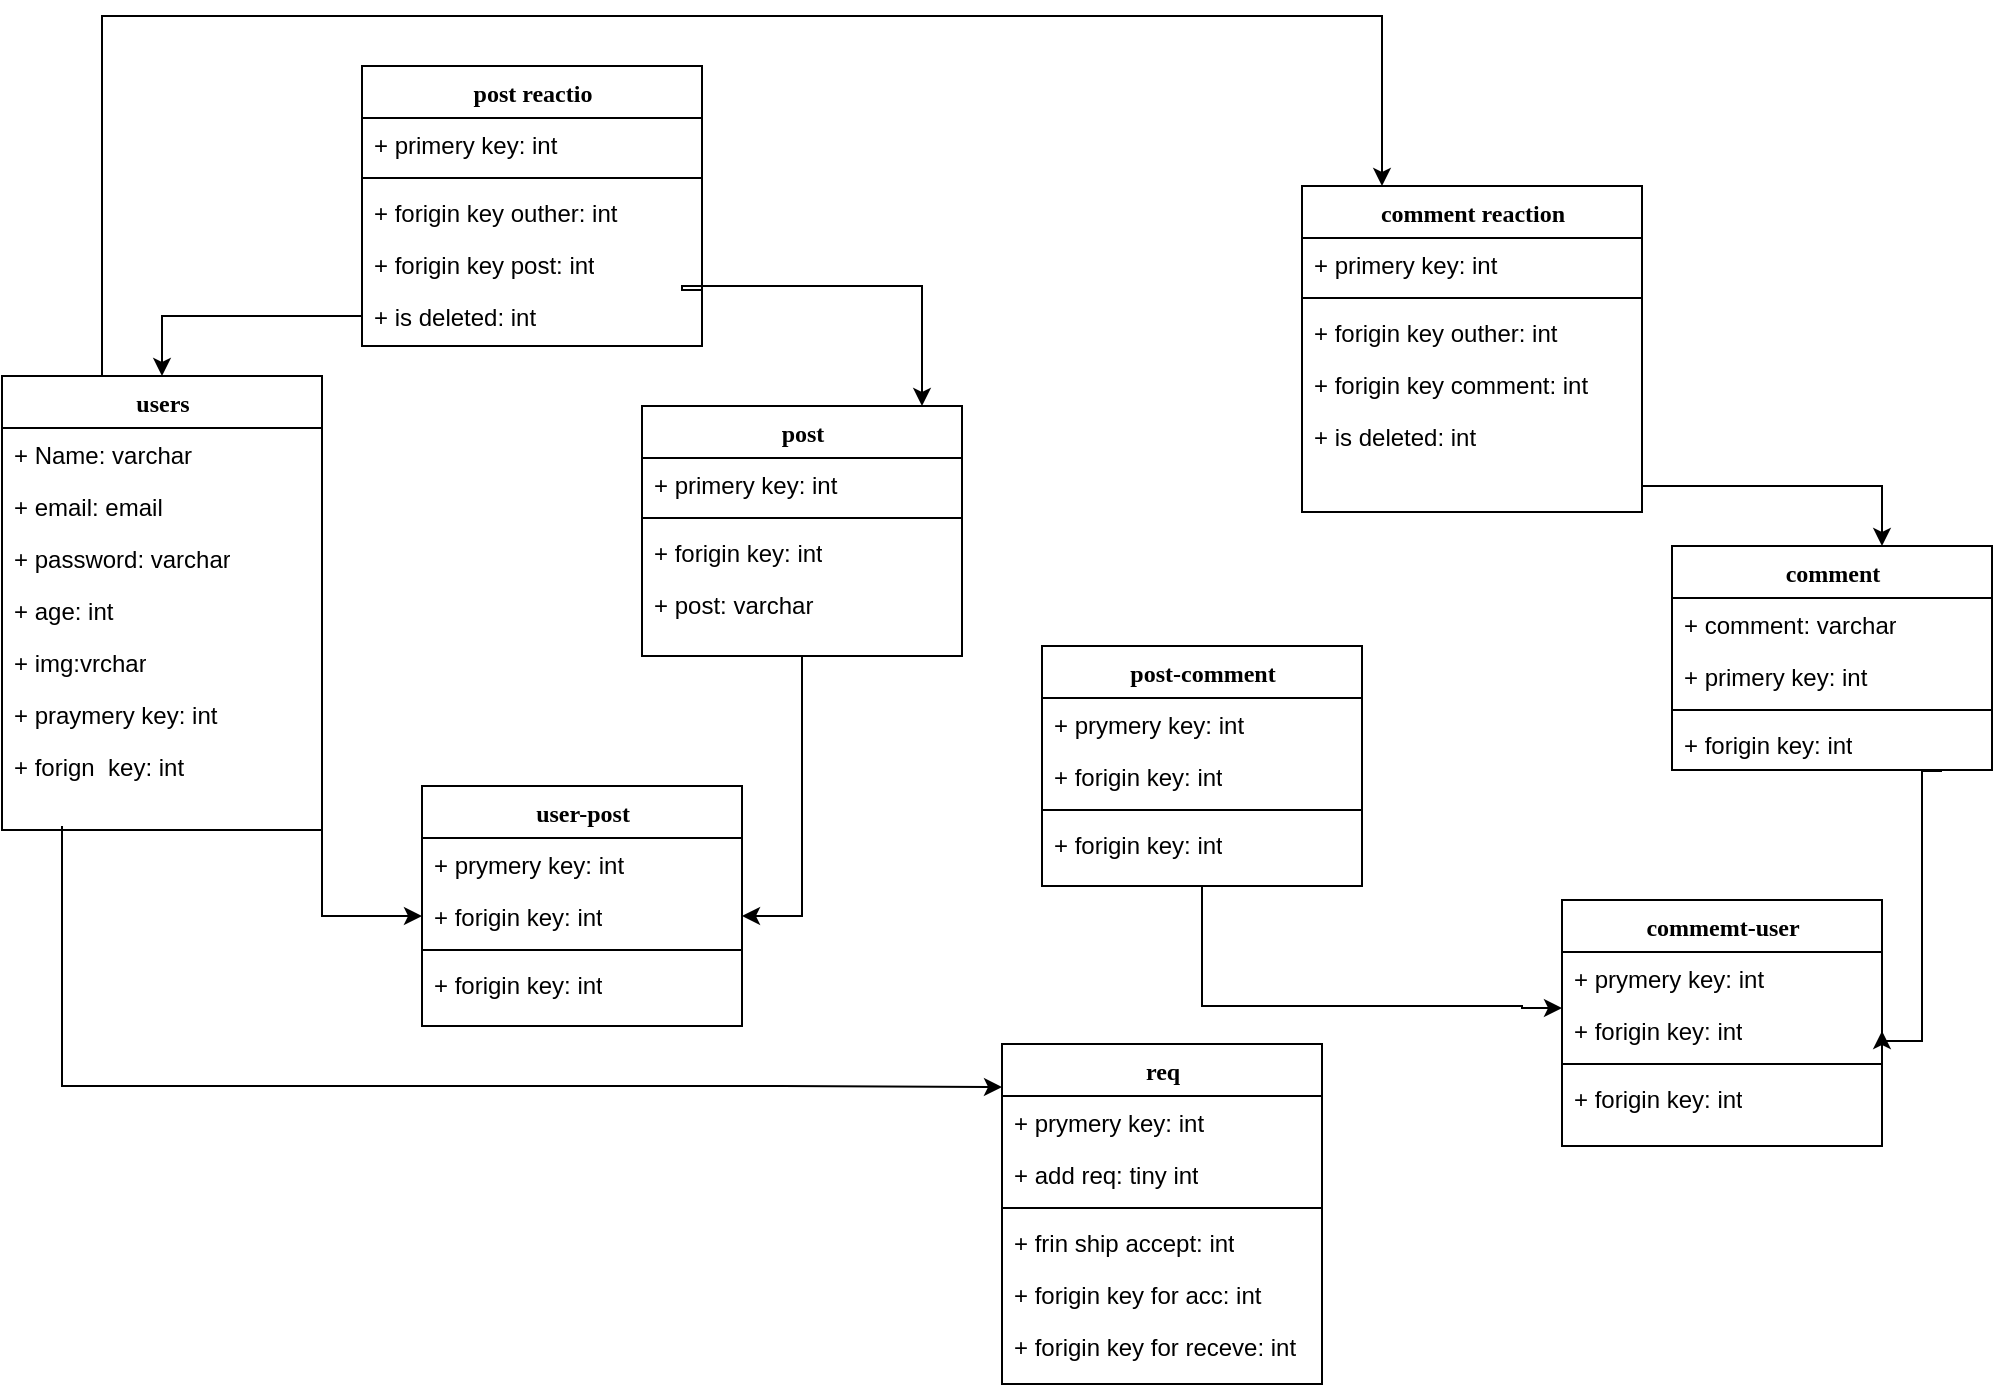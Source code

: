 <mxfile version="20.7.4" type="device"><diagram name="Page-1" id="9f46799a-70d6-7492-0946-bef42562c5a5"><mxGraphModel dx="1120" dy="1302" grid="1" gridSize="10" guides="1" tooltips="1" connect="1" arrows="1" fold="1" page="1" pageScale="1" pageWidth="1100" pageHeight="850" background="none" math="0" shadow="0"><root><mxCell id="0"/><mxCell id="1" parent="0"/><mxCell id="EZUVpIRhZkR7mQCCkRFl-2" style="edgeStyle=orthogonalEdgeStyle;rounded=0;orthogonalLoop=1;jettySize=auto;html=1;exitX=1;exitY=1;exitDx=0;exitDy=0;entryX=0;entryY=0.5;entryDx=0;entryDy=0;" edge="1" parent="1" source="78961159f06e98e8-17" target="EZUVpIRhZkR7mQCCkRFl-7"><mxGeometry relative="1" as="geometry"><mxPoint x="250" y="230" as="targetPoint"/></mxGeometry></mxCell><mxCell id="78961159f06e98e8-17" value="users" style="swimlane;html=1;fontStyle=1;align=center;verticalAlign=top;childLayout=stackLayout;horizontal=1;startSize=26;horizontalStack=0;resizeParent=1;resizeLast=0;collapsible=1;marginBottom=0;swimlaneFillColor=#ffffff;rounded=0;shadow=0;comic=0;labelBackgroundColor=none;strokeWidth=1;fillColor=none;fontFamily=Verdana;fontSize=12" parent="1" vertex="1"><mxGeometry x="10" y="25" width="160" height="227" as="geometry"/></mxCell><mxCell id="78961159f06e98e8-21" value="+ Name: varchar" style="text;html=1;strokeColor=none;fillColor=none;align=left;verticalAlign=top;spacingLeft=4;spacingRight=4;whiteSpace=wrap;overflow=hidden;rotatable=0;points=[[0,0.5],[1,0.5]];portConstraint=eastwest;" parent="78961159f06e98e8-17" vertex="1"><mxGeometry y="26" width="160" height="26" as="geometry"/></mxCell><mxCell id="78961159f06e98e8-23" value="+ email: email" style="text;html=1;strokeColor=none;fillColor=none;align=left;verticalAlign=top;spacingLeft=4;spacingRight=4;whiteSpace=wrap;overflow=hidden;rotatable=0;points=[[0,0.5],[1,0.5]];portConstraint=eastwest;" parent="78961159f06e98e8-17" vertex="1"><mxGeometry y="52" width="160" height="26" as="geometry"/></mxCell><mxCell id="78961159f06e98e8-25" value="+ password: varchar" style="text;html=1;strokeColor=none;fillColor=none;align=left;verticalAlign=top;spacingLeft=4;spacingRight=4;whiteSpace=wrap;overflow=hidden;rotatable=0;points=[[0,0.5],[1,0.5]];portConstraint=eastwest;" parent="78961159f06e98e8-17" vertex="1"><mxGeometry y="78" width="160" height="26" as="geometry"/></mxCell><mxCell id="78961159f06e98e8-26" value="+ age: int" style="text;html=1;strokeColor=none;fillColor=none;align=left;verticalAlign=top;spacingLeft=4;spacingRight=4;whiteSpace=wrap;overflow=hidden;rotatable=0;points=[[0,0.5],[1,0.5]];portConstraint=eastwest;" parent="78961159f06e98e8-17" vertex="1"><mxGeometry y="104" width="160" height="26" as="geometry"/></mxCell><mxCell id="78961159f06e98e8-24" value="+ img:vrchar" style="text;html=1;strokeColor=none;fillColor=none;align=left;verticalAlign=top;spacingLeft=4;spacingRight=4;whiteSpace=wrap;overflow=hidden;rotatable=0;points=[[0,0.5],[1,0.5]];portConstraint=eastwest;" parent="78961159f06e98e8-17" vertex="1"><mxGeometry y="130" width="160" height="26" as="geometry"/></mxCell><mxCell id="EZUVpIRhZkR7mQCCkRFl-4" value="+ praymery key: int" style="text;html=1;strokeColor=none;fillColor=none;align=left;verticalAlign=top;spacingLeft=4;spacingRight=4;whiteSpace=wrap;overflow=hidden;rotatable=0;points=[[0,0.5],[1,0.5]];portConstraint=eastwest;" vertex="1" parent="78961159f06e98e8-17"><mxGeometry y="156" width="160" height="26" as="geometry"/></mxCell><mxCell id="EZUVpIRhZkR7mQCCkRFl-3" value="+ forign&amp;nbsp; key: int" style="text;html=1;strokeColor=none;fillColor=none;align=left;verticalAlign=top;spacingLeft=4;spacingRight=4;whiteSpace=wrap;overflow=hidden;rotatable=0;points=[[0,0.5],[1,0.5]];portConstraint=eastwest;" vertex="1" parent="78961159f06e98e8-17"><mxGeometry y="182" width="160" height="26" as="geometry"/></mxCell><mxCell id="EZUVpIRhZkR7mQCCkRFl-10" style="edgeStyle=orthogonalEdgeStyle;rounded=0;orthogonalLoop=1;jettySize=auto;html=1;exitX=0.5;exitY=1;exitDx=0;exitDy=0;entryX=1;entryY=0.5;entryDx=0;entryDy=0;" edge="1" parent="1" source="78961159f06e98e8-30" target="EZUVpIRhZkR7mQCCkRFl-7"><mxGeometry relative="1" as="geometry"/></mxCell><mxCell id="78961159f06e98e8-30" value="post" style="swimlane;html=1;fontStyle=1;align=center;verticalAlign=top;childLayout=stackLayout;horizontal=1;startSize=26;horizontalStack=0;resizeParent=1;resizeLast=0;collapsible=1;marginBottom=0;swimlaneFillColor=#ffffff;rounded=0;shadow=0;comic=0;labelBackgroundColor=none;strokeWidth=1;fillColor=none;fontFamily=Verdana;fontSize=12" parent="1" vertex="1"><mxGeometry x="330" y="40" width="160" height="125" as="geometry"/></mxCell><mxCell id="78961159f06e98e8-32" value="+ primery key: int&lt;br&gt;" style="text;html=1;strokeColor=none;fillColor=none;align=left;verticalAlign=top;spacingLeft=4;spacingRight=4;whiteSpace=wrap;overflow=hidden;rotatable=0;points=[[0,0.5],[1,0.5]];portConstraint=eastwest;" parent="78961159f06e98e8-30" vertex="1"><mxGeometry y="26" width="160" height="26" as="geometry"/></mxCell><mxCell id="78961159f06e98e8-38" value="" style="line;html=1;strokeWidth=1;fillColor=none;align=left;verticalAlign=middle;spacingTop=-1;spacingLeft=3;spacingRight=3;rotatable=0;labelPosition=right;points=[];portConstraint=eastwest;" parent="78961159f06e98e8-30" vertex="1"><mxGeometry y="52" width="160" height="8" as="geometry"/></mxCell><mxCell id="78961159f06e98e8-42" value="+ forigin key: int" style="text;html=1;strokeColor=none;fillColor=none;align=left;verticalAlign=top;spacingLeft=4;spacingRight=4;whiteSpace=wrap;overflow=hidden;rotatable=0;points=[[0,0.5],[1,0.5]];portConstraint=eastwest;" parent="78961159f06e98e8-30" vertex="1"><mxGeometry y="60" width="160" height="26" as="geometry"/></mxCell><mxCell id="78961159f06e98e8-31" value="+ post: varchar" style="text;html=1;strokeColor=none;fillColor=none;align=left;verticalAlign=top;spacingLeft=4;spacingRight=4;whiteSpace=wrap;overflow=hidden;rotatable=0;points=[[0,0.5],[1,0.5]];portConstraint=eastwest;" parent="78961159f06e98e8-30" vertex="1"><mxGeometry y="86" width="160" height="26" as="geometry"/></mxCell><mxCell id="EZUVpIRhZkR7mQCCkRFl-5" value="user-post" style="swimlane;html=1;fontStyle=1;align=center;verticalAlign=top;childLayout=stackLayout;horizontal=1;startSize=26;horizontalStack=0;resizeParent=1;resizeLast=0;collapsible=1;marginBottom=0;swimlaneFillColor=#ffffff;rounded=0;shadow=0;comic=0;labelBackgroundColor=none;strokeWidth=1;fillColor=none;fontFamily=Verdana;fontSize=12" vertex="1" parent="1"><mxGeometry x="220" y="230" width="160" height="120" as="geometry"/></mxCell><mxCell id="EZUVpIRhZkR7mQCCkRFl-6" value="+ prymery key: int" style="text;html=1;strokeColor=none;fillColor=none;align=left;verticalAlign=top;spacingLeft=4;spacingRight=4;whiteSpace=wrap;overflow=hidden;rotatable=0;points=[[0,0.5],[1,0.5]];portConstraint=eastwest;" vertex="1" parent="EZUVpIRhZkR7mQCCkRFl-5"><mxGeometry y="26" width="160" height="26" as="geometry"/></mxCell><mxCell id="EZUVpIRhZkR7mQCCkRFl-7" value="+ forigin&amp;nbsp;key: int" style="text;html=1;strokeColor=none;fillColor=none;align=left;verticalAlign=top;spacingLeft=4;spacingRight=4;whiteSpace=wrap;overflow=hidden;rotatable=0;points=[[0,0.5],[1,0.5]];portConstraint=eastwest;" vertex="1" parent="EZUVpIRhZkR7mQCCkRFl-5"><mxGeometry y="52" width="160" height="26" as="geometry"/></mxCell><mxCell id="EZUVpIRhZkR7mQCCkRFl-8" value="" style="line;html=1;strokeWidth=1;fillColor=none;align=left;verticalAlign=middle;spacingTop=-1;spacingLeft=3;spacingRight=3;rotatable=0;labelPosition=right;points=[];portConstraint=eastwest;" vertex="1" parent="EZUVpIRhZkR7mQCCkRFl-5"><mxGeometry y="78" width="160" height="8" as="geometry"/></mxCell><mxCell id="EZUVpIRhZkR7mQCCkRFl-9" value="+ forigin key: int" style="text;html=1;strokeColor=none;fillColor=none;align=left;verticalAlign=top;spacingLeft=4;spacingRight=4;whiteSpace=wrap;overflow=hidden;rotatable=0;points=[[0,0.5],[1,0.5]];portConstraint=eastwest;" vertex="1" parent="EZUVpIRhZkR7mQCCkRFl-5"><mxGeometry y="86" width="160" height="26" as="geometry"/></mxCell><mxCell id="EZUVpIRhZkR7mQCCkRFl-11" value="comment" style="swimlane;html=1;fontStyle=1;align=center;verticalAlign=top;childLayout=stackLayout;horizontal=1;startSize=26;horizontalStack=0;resizeParent=1;resizeLast=0;collapsible=1;marginBottom=0;swimlaneFillColor=#ffffff;rounded=0;shadow=0;comic=0;labelBackgroundColor=none;strokeWidth=1;fillColor=none;fontFamily=Verdana;fontSize=12" vertex="1" parent="1"><mxGeometry x="845" y="110" width="160" height="112" as="geometry"/></mxCell><mxCell id="EZUVpIRhZkR7mQCCkRFl-12" value="+ comment: varchar" style="text;html=1;strokeColor=none;fillColor=none;align=left;verticalAlign=top;spacingLeft=4;spacingRight=4;whiteSpace=wrap;overflow=hidden;rotatable=0;points=[[0,0.5],[1,0.5]];portConstraint=eastwest;" vertex="1" parent="EZUVpIRhZkR7mQCCkRFl-11"><mxGeometry y="26" width="160" height="26" as="geometry"/></mxCell><mxCell id="EZUVpIRhZkR7mQCCkRFl-13" value="+ primery key: int&lt;br&gt;" style="text;html=1;strokeColor=none;fillColor=none;align=left;verticalAlign=top;spacingLeft=4;spacingRight=4;whiteSpace=wrap;overflow=hidden;rotatable=0;points=[[0,0.5],[1,0.5]];portConstraint=eastwest;" vertex="1" parent="EZUVpIRhZkR7mQCCkRFl-11"><mxGeometry y="52" width="160" height="26" as="geometry"/></mxCell><mxCell id="EZUVpIRhZkR7mQCCkRFl-14" value="" style="line;html=1;strokeWidth=1;fillColor=none;align=left;verticalAlign=middle;spacingTop=-1;spacingLeft=3;spacingRight=3;rotatable=0;labelPosition=right;points=[];portConstraint=eastwest;" vertex="1" parent="EZUVpIRhZkR7mQCCkRFl-11"><mxGeometry y="78" width="160" height="8" as="geometry"/></mxCell><mxCell id="EZUVpIRhZkR7mQCCkRFl-15" value="+ forigin key: int" style="text;html=1;strokeColor=none;fillColor=none;align=left;verticalAlign=top;spacingLeft=4;spacingRight=4;whiteSpace=wrap;overflow=hidden;rotatable=0;points=[[0,0.5],[1,0.5]];portConstraint=eastwest;" vertex="1" parent="EZUVpIRhZkR7mQCCkRFl-11"><mxGeometry y="86" width="160" height="26" as="geometry"/></mxCell><mxCell id="EZUVpIRhZkR7mQCCkRFl-16" value="post-comment" style="swimlane;html=1;fontStyle=1;align=center;verticalAlign=top;childLayout=stackLayout;horizontal=1;startSize=26;horizontalStack=0;resizeParent=1;resizeLast=0;collapsible=1;marginBottom=0;swimlaneFillColor=#ffffff;rounded=0;shadow=0;comic=0;labelBackgroundColor=none;strokeWidth=1;fillColor=none;fontFamily=Verdana;fontSize=12" vertex="1" parent="1"><mxGeometry x="530" y="160" width="160" height="120" as="geometry"/></mxCell><mxCell id="EZUVpIRhZkR7mQCCkRFl-17" value="+ prymery key: int" style="text;html=1;strokeColor=none;fillColor=none;align=left;verticalAlign=top;spacingLeft=4;spacingRight=4;whiteSpace=wrap;overflow=hidden;rotatable=0;points=[[0,0.5],[1,0.5]];portConstraint=eastwest;" vertex="1" parent="EZUVpIRhZkR7mQCCkRFl-16"><mxGeometry y="26" width="160" height="26" as="geometry"/></mxCell><mxCell id="EZUVpIRhZkR7mQCCkRFl-18" value="+ forigin&amp;nbsp;key: int" style="text;html=1;strokeColor=none;fillColor=none;align=left;verticalAlign=top;spacingLeft=4;spacingRight=4;whiteSpace=wrap;overflow=hidden;rotatable=0;points=[[0,0.5],[1,0.5]];portConstraint=eastwest;" vertex="1" parent="EZUVpIRhZkR7mQCCkRFl-16"><mxGeometry y="52" width="160" height="26" as="geometry"/></mxCell><mxCell id="EZUVpIRhZkR7mQCCkRFl-19" value="" style="line;html=1;strokeWidth=1;fillColor=none;align=left;verticalAlign=middle;spacingTop=-1;spacingLeft=3;spacingRight=3;rotatable=0;labelPosition=right;points=[];portConstraint=eastwest;" vertex="1" parent="EZUVpIRhZkR7mQCCkRFl-16"><mxGeometry y="78" width="160" height="8" as="geometry"/></mxCell><mxCell id="EZUVpIRhZkR7mQCCkRFl-20" value="+ forigin key: int" style="text;html=1;strokeColor=none;fillColor=none;align=left;verticalAlign=top;spacingLeft=4;spacingRight=4;whiteSpace=wrap;overflow=hidden;rotatable=0;points=[[0,0.5],[1,0.5]];portConstraint=eastwest;" vertex="1" parent="EZUVpIRhZkR7mQCCkRFl-16"><mxGeometry y="86" width="160" height="26" as="geometry"/></mxCell><mxCell id="EZUVpIRhZkR7mQCCkRFl-30" value="commemt-user" style="swimlane;html=1;fontStyle=1;align=center;verticalAlign=top;childLayout=stackLayout;horizontal=1;startSize=26;horizontalStack=0;resizeParent=1;resizeLast=0;collapsible=1;marginBottom=0;swimlaneFillColor=#ffffff;rounded=0;shadow=0;comic=0;labelBackgroundColor=none;strokeWidth=1;fillColor=none;fontFamily=Verdana;fontSize=12" vertex="1" parent="1"><mxGeometry x="790" y="287" width="160" height="123" as="geometry"/></mxCell><mxCell id="EZUVpIRhZkR7mQCCkRFl-31" value="+ prymery key: int" style="text;html=1;strokeColor=none;fillColor=none;align=left;verticalAlign=top;spacingLeft=4;spacingRight=4;whiteSpace=wrap;overflow=hidden;rotatable=0;points=[[0,0.5],[1,0.5]];portConstraint=eastwest;" vertex="1" parent="EZUVpIRhZkR7mQCCkRFl-30"><mxGeometry y="26" width="160" height="26" as="geometry"/></mxCell><mxCell id="EZUVpIRhZkR7mQCCkRFl-32" value="+ forigin&amp;nbsp;key: int" style="text;html=1;strokeColor=none;fillColor=none;align=left;verticalAlign=top;spacingLeft=4;spacingRight=4;whiteSpace=wrap;overflow=hidden;rotatable=0;points=[[0,0.5],[1,0.5]];portConstraint=eastwest;" vertex="1" parent="EZUVpIRhZkR7mQCCkRFl-30"><mxGeometry y="52" width="160" height="26" as="geometry"/></mxCell><mxCell id="EZUVpIRhZkR7mQCCkRFl-75" style="edgeStyle=orthogonalEdgeStyle;rounded=0;orthogonalLoop=1;jettySize=auto;html=1;exitX=0.5;exitY=1;exitDx=0;exitDy=0;entryX=1;entryY=0.5;entryDx=0;entryDy=0;" edge="1" parent="EZUVpIRhZkR7mQCCkRFl-30"><mxGeometry x="-1" y="646" relative="1" as="geometry"><mxPoint x="190" y="-64.5" as="sourcePoint"/><mxPoint x="160" y="65.5" as="targetPoint"/><Array as="points"><mxPoint x="180" y="-64.5"/><mxPoint x="180" y="70.5"/><mxPoint x="160" y="70.5"/></Array><mxPoint x="640" y="-561" as="offset"/></mxGeometry></mxCell><mxCell id="EZUVpIRhZkR7mQCCkRFl-33" value="" style="line;html=1;strokeWidth=1;fillColor=none;align=left;verticalAlign=middle;spacingTop=-1;spacingLeft=3;spacingRight=3;rotatable=0;labelPosition=right;points=[];portConstraint=eastwest;" vertex="1" parent="EZUVpIRhZkR7mQCCkRFl-30"><mxGeometry y="78" width="160" height="8" as="geometry"/></mxCell><mxCell id="EZUVpIRhZkR7mQCCkRFl-34" value="+ forigin key: int" style="text;html=1;strokeColor=none;fillColor=none;align=left;verticalAlign=top;spacingLeft=4;spacingRight=4;whiteSpace=wrap;overflow=hidden;rotatable=0;points=[[0,0.5],[1,0.5]];portConstraint=eastwest;" vertex="1" parent="EZUVpIRhZkR7mQCCkRFl-30"><mxGeometry y="86" width="160" height="26" as="geometry"/></mxCell><mxCell id="EZUVpIRhZkR7mQCCkRFl-40" value="req" style="swimlane;html=1;fontStyle=1;align=center;verticalAlign=top;childLayout=stackLayout;horizontal=1;startSize=26;horizontalStack=0;resizeParent=1;resizeLast=0;collapsible=1;marginBottom=0;swimlaneFillColor=#ffffff;rounded=0;shadow=0;comic=0;labelBackgroundColor=none;strokeWidth=1;fillColor=none;fontFamily=Verdana;fontSize=12" vertex="1" parent="1"><mxGeometry x="510" y="359" width="160" height="170" as="geometry"/></mxCell><mxCell id="EZUVpIRhZkR7mQCCkRFl-41" value="+ prymery key: int" style="text;html=1;strokeColor=none;fillColor=none;align=left;verticalAlign=top;spacingLeft=4;spacingRight=4;whiteSpace=wrap;overflow=hidden;rotatable=0;points=[[0,0.5],[1,0.5]];portConstraint=eastwest;" vertex="1" parent="EZUVpIRhZkR7mQCCkRFl-40"><mxGeometry y="26" width="160" height="26" as="geometry"/></mxCell><mxCell id="EZUVpIRhZkR7mQCCkRFl-42" value="+ add req: tiny int" style="text;html=1;strokeColor=none;fillColor=none;align=left;verticalAlign=top;spacingLeft=4;spacingRight=4;whiteSpace=wrap;overflow=hidden;rotatable=0;points=[[0,0.5],[1,0.5]];portConstraint=eastwest;" vertex="1" parent="EZUVpIRhZkR7mQCCkRFl-40"><mxGeometry y="52" width="160" height="26" as="geometry"/></mxCell><mxCell id="EZUVpIRhZkR7mQCCkRFl-43" value="" style="line;html=1;strokeWidth=1;fillColor=none;align=left;verticalAlign=middle;spacingTop=-1;spacingLeft=3;spacingRight=3;rotatable=0;labelPosition=right;points=[];portConstraint=eastwest;" vertex="1" parent="EZUVpIRhZkR7mQCCkRFl-40"><mxGeometry y="78" width="160" height="8" as="geometry"/></mxCell><mxCell id="EZUVpIRhZkR7mQCCkRFl-44" value="+ frin ship accept: int" style="text;html=1;strokeColor=none;fillColor=none;align=left;verticalAlign=top;spacingLeft=4;spacingRight=4;whiteSpace=wrap;overflow=hidden;rotatable=0;points=[[0,0.5],[1,0.5]];portConstraint=eastwest;" vertex="1" parent="EZUVpIRhZkR7mQCCkRFl-40"><mxGeometry y="86" width="160" height="26" as="geometry"/></mxCell><mxCell id="EZUVpIRhZkR7mQCCkRFl-45" value="+ forigin key for acc: int" style="text;html=1;strokeColor=none;fillColor=none;align=left;verticalAlign=top;spacingLeft=4;spacingRight=4;whiteSpace=wrap;overflow=hidden;rotatable=0;points=[[0,0.5],[1,0.5]];portConstraint=eastwest;" vertex="1" parent="EZUVpIRhZkR7mQCCkRFl-40"><mxGeometry y="112" width="160" height="26" as="geometry"/></mxCell><mxCell id="EZUVpIRhZkR7mQCCkRFl-46" value="+ forigin key for receve: int" style="text;html=1;strokeColor=none;fillColor=none;align=left;verticalAlign=top;spacingLeft=4;spacingRight=4;whiteSpace=wrap;overflow=hidden;rotatable=0;points=[[0,0.5],[1,0.5]];portConstraint=eastwest;" vertex="1" parent="EZUVpIRhZkR7mQCCkRFl-40"><mxGeometry y="138" width="160" height="26" as="geometry"/></mxCell><mxCell id="EZUVpIRhZkR7mQCCkRFl-48" style="edgeStyle=orthogonalEdgeStyle;rounded=0;orthogonalLoop=1;jettySize=auto;html=1;" edge="1" parent="1"><mxGeometry relative="1" as="geometry"><mxPoint x="510" y="380.5" as="targetPoint"/><mxPoint x="40" y="250" as="sourcePoint"/><Array as="points"><mxPoint x="40" y="380"/><mxPoint x="400" y="380"/></Array></mxGeometry></mxCell><mxCell id="EZUVpIRhZkR7mQCCkRFl-56" value="post reactio" style="swimlane;html=1;fontStyle=1;align=center;verticalAlign=top;childLayout=stackLayout;horizontal=1;startSize=26;horizontalStack=0;resizeParent=1;resizeLast=0;collapsible=1;marginBottom=0;swimlaneFillColor=#ffffff;rounded=0;shadow=0;comic=0;labelBackgroundColor=none;strokeWidth=1;fillColor=none;fontFamily=Verdana;fontSize=12" vertex="1" parent="1"><mxGeometry x="190" y="-130" width="170" height="140" as="geometry"/></mxCell><mxCell id="EZUVpIRhZkR7mQCCkRFl-57" value="+ primery key: int&lt;br&gt;" style="text;html=1;strokeColor=none;fillColor=none;align=left;verticalAlign=top;spacingLeft=4;spacingRight=4;whiteSpace=wrap;overflow=hidden;rotatable=0;points=[[0,0.5],[1,0.5]];portConstraint=eastwest;" vertex="1" parent="EZUVpIRhZkR7mQCCkRFl-56"><mxGeometry y="26" width="170" height="26" as="geometry"/></mxCell><mxCell id="EZUVpIRhZkR7mQCCkRFl-58" value="" style="line;html=1;strokeWidth=1;fillColor=none;align=left;verticalAlign=middle;spacingTop=-1;spacingLeft=3;spacingRight=3;rotatable=0;labelPosition=right;points=[];portConstraint=eastwest;" vertex="1" parent="EZUVpIRhZkR7mQCCkRFl-56"><mxGeometry y="52" width="170" height="8" as="geometry"/></mxCell><mxCell id="EZUVpIRhZkR7mQCCkRFl-59" value="+ forigin key outher: int" style="text;html=1;strokeColor=none;fillColor=none;align=left;verticalAlign=top;spacingLeft=4;spacingRight=4;whiteSpace=wrap;overflow=hidden;rotatable=0;points=[[0,0.5],[1,0.5]];portConstraint=eastwest;" vertex="1" parent="EZUVpIRhZkR7mQCCkRFl-56"><mxGeometry y="60" width="170" height="26" as="geometry"/></mxCell><mxCell id="EZUVpIRhZkR7mQCCkRFl-61" value="+ forigin key post: int" style="text;html=1;strokeColor=none;fillColor=none;align=left;verticalAlign=top;spacingLeft=4;spacingRight=4;whiteSpace=wrap;overflow=hidden;rotatable=0;points=[[0,0.5],[1,0.5]];portConstraint=eastwest;" vertex="1" parent="EZUVpIRhZkR7mQCCkRFl-56"><mxGeometry y="86" width="170" height="26" as="geometry"/></mxCell><mxCell id="EZUVpIRhZkR7mQCCkRFl-62" value="+ is deleted: int" style="text;html=1;strokeColor=none;fillColor=none;align=left;verticalAlign=top;spacingLeft=4;spacingRight=4;whiteSpace=wrap;overflow=hidden;rotatable=0;points=[[0,0.5],[1,0.5]];portConstraint=eastwest;" vertex="1" parent="EZUVpIRhZkR7mQCCkRFl-56"><mxGeometry y="112" width="170" height="26" as="geometry"/></mxCell><mxCell id="EZUVpIRhZkR7mQCCkRFl-63" value="comment reaction" style="swimlane;html=1;fontStyle=1;align=center;verticalAlign=top;childLayout=stackLayout;horizontal=1;startSize=26;horizontalStack=0;resizeParent=1;resizeLast=0;collapsible=1;marginBottom=0;swimlaneFillColor=#ffffff;rounded=0;shadow=0;comic=0;labelBackgroundColor=none;strokeWidth=1;fillColor=none;fontFamily=Verdana;fontSize=12" vertex="1" parent="1"><mxGeometry x="660" y="-70" width="170" height="163" as="geometry"/></mxCell><mxCell id="EZUVpIRhZkR7mQCCkRFl-64" value="+ primery key: int&lt;br&gt;" style="text;html=1;strokeColor=none;fillColor=none;align=left;verticalAlign=top;spacingLeft=4;spacingRight=4;whiteSpace=wrap;overflow=hidden;rotatable=0;points=[[0,0.5],[1,0.5]];portConstraint=eastwest;" vertex="1" parent="EZUVpIRhZkR7mQCCkRFl-63"><mxGeometry y="26" width="170" height="26" as="geometry"/></mxCell><mxCell id="EZUVpIRhZkR7mQCCkRFl-65" value="" style="line;html=1;strokeWidth=1;fillColor=none;align=left;verticalAlign=middle;spacingTop=-1;spacingLeft=3;spacingRight=3;rotatable=0;labelPosition=right;points=[];portConstraint=eastwest;" vertex="1" parent="EZUVpIRhZkR7mQCCkRFl-63"><mxGeometry y="52" width="170" height="8" as="geometry"/></mxCell><mxCell id="EZUVpIRhZkR7mQCCkRFl-66" value="+ forigin key outher: int" style="text;html=1;strokeColor=none;fillColor=none;align=left;verticalAlign=top;spacingLeft=4;spacingRight=4;whiteSpace=wrap;overflow=hidden;rotatable=0;points=[[0,0.5],[1,0.5]];portConstraint=eastwest;" vertex="1" parent="EZUVpIRhZkR7mQCCkRFl-63"><mxGeometry y="60" width="170" height="26" as="geometry"/></mxCell><mxCell id="EZUVpIRhZkR7mQCCkRFl-67" value="+ forigin key comment: int" style="text;html=1;strokeColor=none;fillColor=none;align=left;verticalAlign=top;spacingLeft=4;spacingRight=4;whiteSpace=wrap;overflow=hidden;rotatable=0;points=[[0,0.5],[1,0.5]];portConstraint=eastwest;" vertex="1" parent="EZUVpIRhZkR7mQCCkRFl-63"><mxGeometry y="86" width="170" height="26" as="geometry"/></mxCell><mxCell id="EZUVpIRhZkR7mQCCkRFl-68" value="+ is deleted: int" style="text;html=1;strokeColor=none;fillColor=none;align=left;verticalAlign=top;spacingLeft=4;spacingRight=4;whiteSpace=wrap;overflow=hidden;rotatable=0;points=[[0,0.5],[1,0.5]];portConstraint=eastwest;" vertex="1" parent="EZUVpIRhZkR7mQCCkRFl-63"><mxGeometry y="112" width="170" height="26" as="geometry"/></mxCell><mxCell id="EZUVpIRhZkR7mQCCkRFl-69" style="edgeStyle=orthogonalEdgeStyle;rounded=0;orthogonalLoop=1;jettySize=auto;html=1;" edge="1" parent="1"><mxGeometry relative="1" as="geometry"><mxPoint x="700" y="-70" as="targetPoint"/><mxPoint x="60" y="25" as="sourcePoint"/><Array as="points"><mxPoint x="60" y="-155"/><mxPoint x="700" y="-155"/><mxPoint x="700" y="-70"/></Array></mxGeometry></mxCell><mxCell id="EZUVpIRhZkR7mQCCkRFl-71" style="edgeStyle=none;rounded=0;orthogonalLoop=1;jettySize=auto;html=1;entryX=1;entryY=0.5;entryDx=0;entryDy=0;" edge="1" parent="1" source="EZUVpIRhZkR7mQCCkRFl-56" target="EZUVpIRhZkR7mQCCkRFl-56"><mxGeometry relative="1" as="geometry"/></mxCell><mxCell id="EZUVpIRhZkR7mQCCkRFl-72" style="edgeStyle=orthogonalEdgeStyle;rounded=0;orthogonalLoop=1;jettySize=auto;html=1;exitX=1;exitY=0;exitDx=0;exitDy=0;exitPerimeter=0;" edge="1" parent="1" source="EZUVpIRhZkR7mQCCkRFl-62"><mxGeometry relative="1" as="geometry"><mxPoint x="470" y="40" as="targetPoint"/><mxPoint x="350" y="13" as="sourcePoint"/><Array as="points"><mxPoint x="350" y="-18"/><mxPoint x="350" y="-20"/><mxPoint x="470" y="-20"/></Array></mxGeometry></mxCell><mxCell id="EZUVpIRhZkR7mQCCkRFl-73" style="edgeStyle=orthogonalEdgeStyle;rounded=0;orthogonalLoop=1;jettySize=auto;html=1;" edge="1" parent="1"><mxGeometry relative="1" as="geometry"><mxPoint x="90" y="25" as="targetPoint"/><mxPoint x="190" y="-5" as="sourcePoint"/><Array as="points"><mxPoint x="190" y="-2"/><mxPoint x="190" y="-5"/><mxPoint x="90" y="-5"/></Array></mxGeometry></mxCell><mxCell id="EZUVpIRhZkR7mQCCkRFl-74" style="edgeStyle=orthogonalEdgeStyle;rounded=0;orthogonalLoop=1;jettySize=auto;html=1;exitX=0.5;exitY=1;exitDx=0;exitDy=0;entryX=0;entryY=0.077;entryDx=0;entryDy=0;entryPerimeter=0;" edge="1" parent="1" source="EZUVpIRhZkR7mQCCkRFl-16" target="EZUVpIRhZkR7mQCCkRFl-32"><mxGeometry relative="1" as="geometry"><mxPoint x="770" y="350" as="targetPoint"/><mxPoint x="330" y="270" as="sourcePoint"/><Array as="points"><mxPoint x="610" y="340"/><mxPoint x="770" y="340"/><mxPoint x="770" y="341"/></Array></mxGeometry></mxCell><mxCell id="EZUVpIRhZkR7mQCCkRFl-76" style="edgeStyle=orthogonalEdgeStyle;rounded=0;orthogonalLoop=1;jettySize=auto;html=1;" edge="1" parent="1"><mxGeometry relative="1" as="geometry"><mxPoint x="950" y="110" as="targetPoint"/><mxPoint x="830" y="83" as="sourcePoint"/><Array as="points"><mxPoint x="830" y="80"/><mxPoint x="950" y="80"/></Array></mxGeometry></mxCell></root></mxGraphModel></diagram></mxfile>